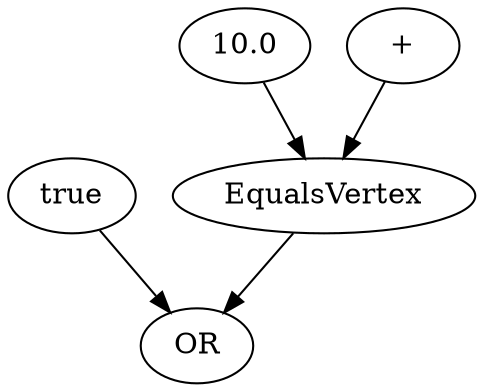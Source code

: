 digraph BayesianNetwork {
<99> -> <100>
<98> -> <99>
<97> -> <99>
<92> -> <100>
92[label="true"]
97[label="+"]
98[label="10.0"]
100[label="OR"]
99[label="EqualsVertex"]
}